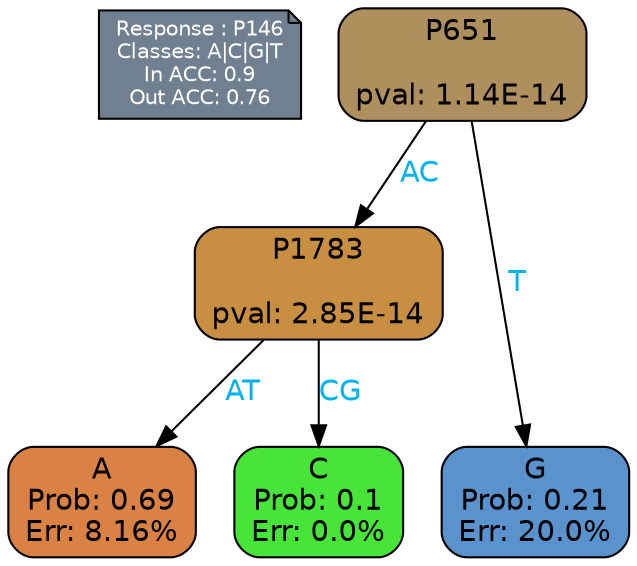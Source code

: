 digraph Tree {
node [shape=box, style="filled, rounded", color="black", fontname=helvetica] ;
graph [ranksep=equally, splines=polylines, bgcolor=transparent, dpi=600] ;
edge [fontname=helvetica] ;
LEGEND [label="Response : P146
Classes: A|C|G|T
In ACC: 0.9
Out ACC: 0.76
",shape=note,align=left,style=filled,fillcolor="slategray",fontcolor="white",fontsize=10];1 [label="P651

pval: 1.14E-14", fillcolor="#b08f5f"] ;
2 [label="P1783

pval: 2.85E-14", fillcolor="#c88f42"] ;
3 [label="A
Prob: 0.69
Err: 8.16%", fillcolor="#da8243"] ;
4 [label="C
Prob: 0.1
Err: 0.0%", fillcolor="#47e539"] ;
5 [label="G
Prob: 0.21
Err: 20.0%", fillcolor="#5a92ce"] ;
1 -> 2 [label="AC",fontcolor=deepskyblue2] ;
1 -> 5 [label="T",fontcolor=deepskyblue2] ;
2 -> 3 [label="AT",fontcolor=deepskyblue2] ;
2 -> 4 [label="CG",fontcolor=deepskyblue2] ;
{rank = same; 3;4;5;}{rank = same; LEGEND;1;}}